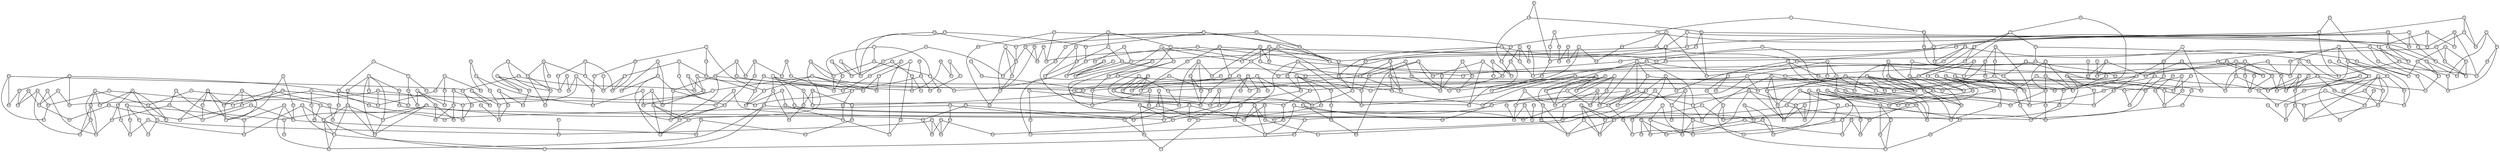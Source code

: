 graph G { 
 size = "100,100"; 
node [shape=circle, fixedsize=true, fontsize=5, height=.15];
0[ pos = "0.8,3.7" ]
1[ pos = "6.2,3.7" ]
2[ pos = "7.3,2.1" ]
3[ pos = "2.8,8.5" ]
4[ pos = "7.2,5.1" ]
5[ pos = "8,4" ]
6[ pos = "9.9,9.2" ]
7[ pos = "6.2,9.8" ]
8[ pos = "2.9,1.6" ]
9[ pos = "4.7,9.8" ]
10[ pos = "8,6.2" ]
11[ pos = "3.2,9.7" ]
12[ pos = "9.1,2" ]
13[ pos = "4.2,1" ]
14[ pos = "0.3,6.1" ]
15[ pos = "9.3,6.3" ]
16[ pos = "9.9,0.7" ]
17[ pos = "5.3,2.4" ]
18[ pos = "2.8,3.3" ]
19[ pos = "0.9,5.2" ]
20[ pos = "8.4,4.1" ]
21[ pos = "9.2,8.4" ]
22[ pos = "3.3,5.4" ]
23[ pos = "8.2,1.5" ]
24[ pos = "2.2,8.1" ]
25[ pos = "1.3,0.2" ]
26[ pos = "9.5,4.6" ]
27[ pos = "5.1,8.6" ]
28[ pos = "1.8,9.3" ]
29[ pos = "4.9,7.3" ]
30[ pos = "0.7,9.4" ]
31[ pos = "3.6,5.8" ]
32[ pos = "0.1,4.1" ]
33[ pos = "8.2,8.1" ]
34[ pos = "7.5,4.3" ]
35[ pos = "3.3,5.9" ]
36[ pos = "8.5,7.8" ]
37[ pos = "9.5,7" ]
38[ pos = "8.4,7.7" ]
39[ pos = "8.5,0.7" ]
40[ pos = "5.8,9.9" ]
41[ pos = "0.9,5.4" ]
42[ pos = "9.7,1.3" ]
43[ pos = "9.2,1.5" ]
44[ pos = "5.8,4.1" ]
45[ pos = "8.8,1.7" ]
46[ pos = "3.5,7.6" ]
47[ pos = "7.5,8.8" ]
48[ pos = "1.8,0.9" ]
49[ pos = "2.1,4.5" ]
50[ pos = "0.5,5.5" ]
51[ pos = "0.4,4.2" ]
52[ pos = "8.5,0" ]
53[ pos = "1.2,6.9" ]
54[ pos = "2.9,5" ]
55[ pos = "7.6,8.8" ]
56[ pos = "0.1,3.8" ]
57[ pos = "9.4,9.8" ]
58[ pos = "5.1,8.6" ]
59[ pos = "1.3,0.9" ]
60[ pos = "8,5.3" ]
61[ pos = "7.9,6.7" ]
62[ pos = "2.9,5.4" ]
63[ pos = "5.6,9.9" ]
64[ pos = "1.6,7.7" ]
65[ pos = "4.4,2.1" ]
66[ pos = "8.4,0.1" ]
67[ pos = "6.3,6.9" ]
68[ pos = "5.3,7.5" ]
69[ pos = "9.1,8.2" ]
70[ pos = "7.7,6.7" ]
71[ pos = "2.2,7.8" ]
72[ pos = "0.5,6.8" ]
73[ pos = "7.6,5.6" ]
74[ pos = "5.5,4.1" ]
75[ pos = "1.8,8.7" ]
76[ pos = "9.4,9.7" ]
77[ pos = "5.4,7.6" ]
78[ pos = "0.3,6.2" ]
79[ pos = "2.7,1.9" ]
80[ pos = "4,7.2" ]
81[ pos = "4,7.6" ]
82[ pos = "2.5,0.3" ]
83[ pos = "9.8,7.8" ]
84[ pos = "3.1,8.9" ]
85[ pos = "1.2,0.8" ]
86[ pos = "0.8,8.7" ]
87[ pos = "3.9,1.4" ]
88[ pos = "5.5,1.5" ]
89[ pos = "2.2,6.2" ]
90[ pos = "0.9,4" ]
91[ pos = "4.9,5.5" ]
92[ pos = "8.9,0.4" ]
93[ pos = "8.3,4.5" ]
94[ pos = "6.6,1.1" ]
95[ pos = "6.4,5.8" ]
96[ pos = "3.5,5.7" ]
97[ pos = "8.7,6" ]
98[ pos = "1.2,3.7" ]
99[ pos = "9,9.5" ]
100[ pos = "7.8,5.4" ]
101[ pos = "5.6,8.6" ]
102[ pos = "4.1,9.5" ]
103[ pos = "0,4.9" ]
104[ pos = "6.2,2.3" ]
105[ pos = "1.1,7.1" ]
106[ pos = "1.5,6.1" ]
107[ pos = "7.9,5.7" ]
108[ pos = "1.7,6.2" ]
109[ pos = "0.2,3.5" ]
110[ pos = "7.3,1.8" ]
111[ pos = "9.4,0.8" ]
112[ pos = "2.7,3.3" ]
113[ pos = "2,4" ]
114[ pos = "7,6.2" ]
115[ pos = "3.5,0" ]
116[ pos = "1.7,4.3" ]
117[ pos = "8.6,1" ]
118[ pos = "3.8,8.7" ]
119[ pos = "5.9,5.3" ]
120[ pos = "6.2,7.1" ]
121[ pos = "7.6,7.7" ]
122[ pos = "8.4,5.5" ]
123[ pos = "3.4,5.3" ]
124[ pos = "1.8,8.8" ]
125[ pos = "8.8,4.3" ]
126[ pos = "5.9,3.4" ]
127[ pos = "5.2,8.6" ]
128[ pos = "1.9,2.4" ]
129[ pos = "2.6,8.9" ]
130[ pos = "3.9,1.4" ]
131[ pos = "8.9,0.8" ]
132[ pos = "0.9,2.8" ]
133[ pos = "1.8,4.8" ]
134[ pos = "1.5,3" ]
135[ pos = "5.3,7.7" ]
136[ pos = "5.3,2.9" ]
137[ pos = "0.6,8.9" ]
138[ pos = "8.5,9.3" ]
139[ pos = "4.2,0.3" ]
140[ pos = "8.1,3" ]
141[ pos = "4.6,9.2" ]
142[ pos = "1.7,5" ]
143[ pos = "7.9,3.6" ]
144[ pos = "2.7,5.7" ]
145[ pos = "7.8,6.6" ]
146[ pos = "7.1,6.7" ]
147[ pos = "2.6,8.1" ]
148[ pos = "9.5,4.4" ]
149[ pos = "8.1,6.2" ]
150[ pos = "2.6,3.4" ]
151[ pos = "9.1,7.9" ]
152[ pos = "1.5,9.8" ]
153[ pos = "6.8,0" ]
154[ pos = "9.1,1" ]
155[ pos = "5.5,2.4" ]
156[ pos = "9.3,5.4" ]
157[ pos = "1.7,1" ]
158[ pos = "5.6,9.6" ]
159[ pos = "4.6,3.5" ]
160[ pos = "5.3,2.4" ]
161[ pos = "5.3,7.7" ]
162[ pos = "4.4,7.9" ]
163[ pos = "1,9.1" ]
164[ pos = "7.6,4.3" ]
165[ pos = "0.6,0.2" ]
166[ pos = "2.9,9.7" ]
167[ pos = "3.4,4.4" ]
168[ pos = "9.5,0.2" ]
169[ pos = "4.5,8.6" ]
170[ pos = "6.5,5.2" ]
171[ pos = "1.1,1" ]
172[ pos = "0.6,2.8" ]
173[ pos = "7.2,1.5" ]
174[ pos = "7.6,7" ]
175[ pos = "5,2.9" ]
176[ pos = "4.7,0.4" ]
177[ pos = "5.8,9.1" ]
178[ pos = "8.3,6.8" ]
179[ pos = "3.4,5.9" ]
180[ pos = "6.3,4" ]
181[ pos = "6.2,9.2" ]
182[ pos = "3.8,4.8" ]
183[ pos = "3.7,8.5" ]
184[ pos = "0.2,3.4" ]
185[ pos = "7.2,6.7" ]
186[ pos = "8.6,3.5" ]
187[ pos = "2.9,4.5" ]
188[ pos = "1.5,0.1" ]
189[ pos = "6,9.1" ]
190[ pos = "7.2,1" ]
191[ pos = "7.2,1.9" ]
192[ pos = "6.6,8.3" ]
193[ pos = "6.2,5" ]
194[ pos = "0.3,4.8" ]
195[ pos = "0.9,6.7" ]
196[ pos = "8.9,2.3" ]
197[ pos = "5.9,7.9" ]
198[ pos = "2.3,4.8" ]
199[ pos = "6.4,2.6" ]
200[ pos = "8.2,8.8" ]
201[ pos = "9.3,2.1" ]
202[ pos = "7.5,7.5" ]
203[ pos = "1.8,9" ]
204[ pos = "2.8,3" ]
205[ pos = "3.3,0" ]
206[ pos = "9.2,0.6" ]
207[ pos = "7.1,5.9" ]
208[ pos = "4.1,8.5" ]
209[ pos = "0.9,4.4" ]
210[ pos = "3.4,7" ]
211[ pos = "1.1,7.5" ]
212[ pos = "4.6,2.3" ]
213[ pos = "0.6,6.9" ]
214[ pos = "7.1,7" ]
215[ pos = "9.5,0.6" ]
216[ pos = "1.1,4.1" ]
217[ pos = "7.9,8.6" ]
218[ pos = "1.6,4.9" ]
219[ pos = "2.9,9.6" ]
220[ pos = "7.9,6.2" ]
221[ pos = "9.7,7.1" ]
222[ pos = "2,2" ]
223[ pos = "3,6.1" ]
224[ pos = "0.6,9.1" ]
225[ pos = "0.6,9.2" ]
226[ pos = "1.4,6.9" ]
227[ pos = "6.7,6" ]
228[ pos = "9.2,7.3" ]
229[ pos = "8.1,1.6" ]
230[ pos = "9.5,7.7" ]
231[ pos = "2.2,5.8" ]
232[ pos = "7,5.3" ]
233[ pos = "9.7,3.8" ]
234[ pos = "0.2,2.6" ]
235[ pos = "3.4,8.1" ]
236[ pos = "4,8.3" ]
237[ pos = "0.4,6.1" ]
238[ pos = "0.4,8.7" ]
239[ pos = "7.4,6.2" ]
240[ pos = "7.8,3.2" ]
241[ pos = "0.6,9.2" ]
242[ pos = "0.2,7.3" ]
243[ pos = "0.4,4.6" ]
244[ pos = "9.8,8.6" ]
245[ pos = "6.2,9.3" ]
246[ pos = "1.5,3.6" ]
247[ pos = "0.4,8.5" ]
248[ pos = "8.9,0.1" ]
249[ pos = "2.3,9.1" ]
250[ pos = "2.7,5.7" ]
251[ pos = "2.4,6.7" ]
252[ pos = "9.3,2.9" ]
253[ pos = "8,4.9" ]
254[ pos = "1.6,5.5" ]
255[ pos = "1.1,4.6" ]
256[ pos = "8.7,1.7" ]
257[ pos = "9.1,4.1" ]
258[ pos = "4.2,9.5" ]
259[ pos = "8.8,4" ]
260[ pos = "8.1,5" ]
261[ pos = "8.5,4.8" ]
262[ pos = "8.7,8.9" ]
263[ pos = "3.3,7.6" ]
264[ pos = "4.2,0.8" ]
265[ pos = "2,6.9" ]
266[ pos = "1.8,4.4" ]
267[ pos = "8.9,1.1" ]
268[ pos = "2.5,6.9" ]
269[ pos = "6,4.1" ]
270[ pos = "7.6,2.3" ]
271[ pos = "4,6.4" ]
272[ pos = "4,3.1" ]
273[ pos = "0.5,3.4" ]
274[ pos = "2.6,9.3" ]
275[ pos = "7.4,6" ]
276[ pos = "9.6,1.1" ]
277[ pos = "0.8,8.3" ]
278[ pos = "5.3,9.4" ]
279[ pos = "1.1,9.5" ]
280[ pos = "0.2,3.1" ]
281[ pos = "1.7,2" ]
282[ pos = "2.8,5.8" ]
283[ pos = "3.1,5.3" ]
284[ pos = "2.7,9.1" ]
285[ pos = "4.7,0.4" ]
286[ pos = "1.4,8.7" ]
287[ pos = "2,0.6" ]
288[ pos = "1.8,7.7" ]
289[ pos = "4,9.6" ]
290[ pos = "2.3,6.6" ]
291[ pos = "0.8,1.9" ]
292[ pos = "3,1.7" ]
293[ pos = "0.2,3.5" ]
294[ pos = "6.3,6.5" ]
295[ pos = "3,6.5" ]
296[ pos = "9.7,9.9" ]
297[ pos = "8.6,2.5" ]
298[ pos = "5.7,1.7" ]
299[ pos = "3,3.7" ]
300[ pos = "6.1,7.7" ]
301[ pos = "9.3,2.7" ]
302[ pos = "1.6,1.3" ]
303[ pos = "3.4,8.6" ]
304[ pos = "4.2,2.6" ]
305[ pos = "8.3,6.5" ]
306[ pos = "4.5,4.3" ]
307[ pos = "8.4,7.5" ]
308[ pos = "1.2,3.8" ]
309[ pos = "1,7.5" ]
310[ pos = "0.4,9.2" ]
311[ pos = "4.1,5.3" ]
312[ pos = "4.4,2.7" ]
313[ pos = "3,0.1" ]
314[ pos = "9.6,6" ]
315[ pos = "9,0.9" ]
316[ pos = "3.8,8.3" ]
317[ pos = "3.7,0.6" ]
318[ pos = "4.8,2.3" ]
319[ pos = "9.3,9.1" ]
320[ pos = "4.9,2.8" ]
321[ pos = "0.8,4.6" ]
322[ pos = "7.1,9.3" ]
323[ pos = "2.1,8.4" ]
324[ pos = "8.3,8.3" ]
325[ pos = "5.9,8.7" ]
326[ pos = "7.6,5.2" ]
327[ pos = "4,2" ]
328[ pos = "3.1,7" ]
329[ pos = "7.3,2.8" ]
330[ pos = "8.3,1.6" ]
331[ pos = "3.7,7.3" ]
332[ pos = "9.9,2.6" ]
333[ pos = "7.9,0" ]
334[ pos = "4.9,7.2" ]
335[ pos = "4.3,5.1" ]
336[ pos = "5.2,5.1" ]
337[ pos = "9.7,2.4" ]
338[ pos = "9.6,7.1" ]
339[ pos = "6,8" ]
340[ pos = "5.4,7.1" ]
341[ pos = "6.7,8.2" ]
342[ pos = "2.4,6" ]
343[ pos = "5.4,0.7" ]
344[ pos = "8.2,8" ]
345[ pos = "3.5,1.7" ]
346[ pos = "9.6,2.5" ]
347[ pos = "9,4.7" ]
348[ pos = "0.3,7" ]
349[ pos = "4.7,0.5" ]
350[ pos = "9.4,4.2" ]
351[ pos = "5.6,4.7" ]
352[ pos = "9.4,0.5" ]
353[ pos = "2.3,9" ]
354[ pos = "2.8,3.5" ]
355[ pos = "7,8.3" ]
356[ pos = "0.6,9" ]
357[ pos = "6.5,8.2" ]
358[ pos = "0.2,7.2" ]
359[ pos = "9,3.6" ]
360[ pos = "5.2,7.7" ]
361[ pos = "5.4,4.8" ]
362[ pos = "5.4,4.4" ]
363[ pos = "9.5,5.8" ]
364[ pos = "6.6,9.5" ]
365[ pos = "6.3,1.3" ]
366[ pos = "3.7,7.1" ]
367[ pos = "6,8.3" ]
368[ pos = "2.8,3.5" ]
369[ pos = "7.4,5.7" ]
370[ pos = "2.2,9.6" ]
371[ pos = "9.2,8" ]
372[ pos = "3.8,5.7" ]
373[ pos = "1.5,9.2" ]
374[ pos = "8.1,5.7" ]
375[ pos = "2.9,3.3" ]
376[ pos = "3.4,3.5" ]
377[ pos = "8.1,4.1" ]
378[ pos = "7.9,2.9" ]
379[ pos = "9.9,9.8" ]
380[ pos = "7.6,1.4" ]
381[ pos = "1.1,1.3" ]
382[ pos = "3.7,2.3" ]
383[ pos = "4.9,1.7" ]
384[ pos = "1,2.3" ]
385[ pos = "7.4,3.2" ]
386[ pos = "7.1,6.6" ]
387[ pos = "1.2,1" ]
388[ pos = "7.6,2.7" ]
389[ pos = "5.4,5.7" ]
390[ pos = "8.4,8.3" ]
391[ pos = "4.3,7.1" ]
392[ pos = "1.8,2.4" ]
393[ pos = "1.2,5" ]
394[ pos = "0.5,6.3" ]
395[ pos = "0,8.1" ]
396[ pos = "2.9,1.1" ]
397[ pos = "4.7,6.6" ]
398[ pos = "3.4,9.6" ]
399[ pos = "8.3,4.4" ]
400[ pos = "7.1,1" ]
401[ pos = "2.8,4.2" ]
402[ pos = "2.8,4" ]
403[ pos = "0.4,5.6" ]
404[ pos = "2,5.9" ]
405[ pos = "6.6,5.6" ]
406[ pos = "9.4,0.9" ]
407[ pos = "2.7,6.5" ]
408[ pos = "8.5,3.9" ]
409[ pos = "6.7,9.1" ]
410[ pos = "5.4,6.7" ]
411[ pos = "2.4,8.3" ]
412[ pos = "7.8,7.1" ]
413[ pos = "0.1,6.4" ]
414[ pos = "1.9,3.7" ]
415[ pos = "0.8,9" ]
416[ pos = "9.9,8.8" ]
417[ pos = "8.5,2.7" ]
418[ pos = "2.8,8.9" ]
419[ pos = "3.6,0" ]
420[ pos = "0,0.2" ]
421[ pos = "5.7,9.5" ]
422[ pos = "1.1,8.4" ]
423[ pos = "6,9.6" ]
424[ pos = "7.6,2.7" ]
425[ pos = "3.9,8.2" ]
426[ pos = "4.6,6.4" ]
427[ pos = "6.6,2.4" ]
428[ pos = "8.7,1.9" ]
429[ pos = "8.8,0.7" ]
430[ pos = "5.6,4.8" ]
431[ pos = "9.7,5.5" ]
432[ pos = "8.8,8.2" ]
433[ pos = "3.5,1.6" ]
434[ pos = "2.4,7.1" ]
435[ pos = "1.7,2.4" ]
436[ pos = "7.3,2.6" ]
437[ pos = "7.1,8.4" ]
438[ pos = "1,8.3" ]
439[ pos = "3.2,3.8" ]
440[ pos = "6.2,7.2" ]
441[ pos = "2.1,0.8" ]
442[ pos = "3.6,3.9" ]
443[ pos = "8.4,2.3" ]
444[ pos = "5.8,2.4" ]
445[ pos = "8.2,1.5" ]
446[ pos = "7.2,8" ]
447[ pos = "2.2,6" ]
448[ pos = "1.4,5.7" ]
449[ pos = "2.9,9" ]
450[ pos = "8,9.8" ]
451[ pos = "1.5,5.3" ]
452[ pos = "7.6,3.8" ]
453[ pos = "8.9,8.6" ]
454[ pos = "2.2,2.2" ]
455[ pos = "7.7,8.4" ]
456[ pos = "4.6,5" ]
457[ pos = "4.5,3.4" ]
458[ pos = "8.9,2.9" ]
459[ pos = "0.9,4.7" ]
460[ pos = "5.4,9.2" ]
461[ pos = "1.4,7.8" ]
462[ pos = "2.4,8.9" ]
463[ pos = "9.1,3.8" ]
464[ pos = "4.6,2" ]
465[ pos = "2.9,2.7" ]
466[ pos = "7,9.6" ]
467[ pos = "3.2,4.6" ]
468[ pos = "3.4,2.2" ]
469[ pos = "8.4,0.8" ]
470[ pos = "9.6,1.3" ]
471[ pos = "9.3,9.4" ]
472[ pos = "6.3,3.8" ]
473[ pos = "2.8,5.2" ]
474[ pos = "1.9,3.7" ]
475[ pos = "5.2,7.3" ]
476[ pos = "2.9,1.8" ]
477[ pos = "5.2,0.5" ]
478[ pos = "0.7,4.3" ]
479[ pos = "4.4,0.6" ]
480[ pos = "1.5,2.5" ]
481[ pos = "8.5,8.5" ]
482[ pos = "2.1,1.7" ]
483[ pos = "8.3,0.7" ]
484[ pos = "9.1,1.9" ]
485[ pos = "1.6,3.9" ]
486[ pos = "3.3,6.1" ]
487[ pos = "3.3,9.6" ]
488[ pos = "5.1,1.3" ]
489[ pos = "0.1,7" ]
490[ pos = "5.1,0.5" ]
491[ pos = "4.4,3.2" ]
492[ pos = "2.3,9.6" ]
493[ pos = "3.8,8.3" ]
494[ pos = "9.1,3.4" ]
495[ pos = "8.9,0.6" ]
496[ pos = "5.9,2.6" ]
497[ pos = "4.3,3.2" ]
498[ pos = "9.5,2.6" ]
499[ pos = "3.9,8.7" ]
500[ pos = "4.5,0.7" ]
501[ pos = "7.8,3" ]
502[ pos = "6.8,1.2" ]
503[ pos = "2.7,7.1" ]
504[ pos = "2.5,8" ]
505[ pos = "4.2,2.8" ]
506[ pos = "8.5,8.6" ]
507[ pos = "1.3,0.8" ]
508[ pos = "3.4,5.1" ]
509[ pos = "4.3,2.5" ]
510[ pos = "8.5,8.4" ]
511[ pos = "3.1,9.6" ]
512[ pos = "1,2.6" ]
513[ pos = "2.8,0.6" ]
514[ pos = "5.2,1.9" ]
515[ pos = "4.5,4.9" ]
516[ pos = "7.9,7.5" ]
517[ pos = "8,9.9" ]
518[ pos = "8.7,5.9" ]
519[ pos = "7.1,6.5" ]
520[ pos = "3.9,1.3" ]
521[ pos = "4.5,2.4" ]
522[ pos = "5.1,5.8" ]
523[ pos = "8.4,8.5" ]
524[ pos = "6.1,8" ]
525[ pos = "6.2,9.8" ]
526[ pos = "6.4,9.3" ]
527[ pos = "9.4,7.5" ]
528[ pos = "7.1,7.4" ]
529[ pos = "3.3,2.3" ]
530[ pos = "4.6,3" ]
531[ pos = "2.4,2.5" ]
532[ pos = "0.5,5.6" ]
533[ pos = "2.4,4.5" ]
534[ pos = "1.5,9.5" ]
535[ pos = "6.2,0.6" ]
536[ pos = "0.8,0.7" ]
537[ pos = "3,1.1" ]
538[ pos = "1.8,6.7" ]
539[ pos = "9.6,7.9" ]
540[ pos = "4.7,5.8" ]
541[ pos = "7.8,1.1" ]
542[ pos = "0.3,7.2" ]
543[ pos = "3.8,7.4" ]
544[ pos = "9.9,2.3" ]
545[ pos = "4.9,4.5" ]
546[ pos = "0.5,2.6" ]
547[ pos = "7,1.1" ]
548[ pos = "8.2,4.6" ]
549[ pos = "0.8,9.8" ]
550[ pos = "4.2,7" ]
551[ pos = "0.4,0.2" ]
552[ pos = "2.9,8.7" ]
553[ pos = "1.4,4.7" ]
554[ pos = "0.6,6.2" ]
555[ pos = "2.7,0.5" ]
556[ pos = "2.1,0.5" ]
557[ pos = "6.8,7.6" ]
558[ pos = "2.9,0.7" ]
559[ pos = "0.3,2.8" ]
560[ pos = "8.2,0.4" ]
561[ pos = "7.3,8.8" ]
562[ pos = "3,9.5" ]
563[ pos = "5.1,1.3" ]
564[ pos = "4.2,5.9" ]
565[ pos = "6.3,8.4" ]
566[ pos = "2.9,1.9" ]
567[ pos = "3.8,5.8" ]
568[ pos = "5.8,5.2" ]
569[ pos = "0.6,6.4" ]
570[ pos = "1.5,3.3" ]
571[ pos = "6.9,8.8" ]
572[ pos = "9,3.8" ]
573[ pos = "1.6,1.9" ]
574[ pos = "9.7,7.1" ]
575[ pos = "4.8,3.1" ]
576[ pos = "7.6,7.3" ]
577[ pos = "1.9,0.6" ]
578[ pos = "6.9,7" ]
579[ pos = "1.9,1.1" ]
580[ pos = "8.1,8.2" ]
581[ pos = "4.7,1" ]
582[ pos = "0.2,8.5" ]
583[ pos = "2.1,6" ]
584[ pos = "9,7.9" ]
585[ pos = "7.7,5.7" ]
586[ pos = "1.2,4.6" ]
587[ pos = "9.7,5.4" ]
588[ pos = "3.6,1.3" ]
589[ pos = "7.3,8.5" ]
590[ pos = "8.5,7.3" ]
591[ pos = "1.7,6.1" ]
592[ pos = "4.7,3.6" ]
593[ pos = "1.9,1.6" ]
594[ pos = "5.9,3.9" ]
595[ pos = "2.7,4" ]
596[ pos = "7.3,7.4" ]
597[ pos = "0.3,7.5" ]
598[ pos = "1.1,2.4" ]
599[ pos = "8.8,0.1" ]
600[ pos = "0.3,1.7" ]
601[ pos = "5.8,6.7" ]
602[ pos = "6.3,5.5" ]
603[ pos = "2.1,5.2" ]
604[ pos = "6.9,4.6" ]
605[ pos = "3.7,0.6" ]
606[ pos = "2,0.6" ]
607[ pos = "1.9,1.9" ]
608[ pos = "4.3,3.8" ]
609[ pos = "3.5,5.4" ]
610[ pos = "2.9,1.4" ]
611[ pos = "4.6,0.3" ]
612[ pos = "4,4.9" ]
613[ pos = "3,5.1" ]
614[ pos = "2.5,7" ]
615[ pos = "5.3,2.8" ]
616[ pos = "8.7,1.1" ]
617[ pos = "4.7,0.3" ]
618[ pos = "6.7,2" ]
619[ pos = "5.5,8.8" ]
620[ pos = "1.9,4.4" ]
621[ pos = "4.6,9.1" ]
622[ pos = "5.1,6.5" ]
623[ pos = "1,4.6" ]
624[ pos = "5.5,4.5" ]
625[ pos = "5.2,8.5" ]
626[ pos = "5.9,9.8" ]
627[ pos = "4,9.9" ]
628[ pos = "4.8,2.2" ]
629[ pos = "0.2,2.5" ]
630[ pos = "9.3,5.5" ]
631[ pos = "0.6,8" ]
632[ pos = "6.7,5.3" ]
633[ pos = "3.5,8.6" ]
634[ pos = "2.6,4.2" ]
635[ pos = "7.4,4.5" ]
636[ pos = "8.7,7.2" ]
637[ pos = "3.6,9" ]
638[ pos = "3.7,4.6" ]
639[ pos = "3.6,4.4" ]
640[ pos = "4.3,8.8" ]
641[ pos = "8.1,5.4" ]
642[ pos = "8.6,2.1" ]
643[ pos = "0.5,8.6" ]
644[ pos = "4.4,0.7" ]
645[ pos = "1.2,8.9" ]
646[ pos = "6.3,1.8" ]
647[ pos = "6.9,8.2" ]
648[ pos = "2.3,5.7" ]
649[ pos = "2,0.1" ]
650[ pos = "9.9,9.4" ]
651[ pos = "4.6,8.6" ]
652[ pos = "1.8,3.4" ]
653[ pos = "7.6,5.5" ]
654[ pos = "3.2,6.4" ]
655[ pos = "5.1,7.5" ]
656[ pos = "0.4,3.3" ]
657[ pos = "2.9,4.3" ]
658[ pos = "5.4,3.4" ]
659[ pos = "8.1,5" ]
660[ pos = "4.2,4.5" ]
661[ pos = "3.9,5.7" ]
662[ pos = "6.3,6.1" ]
663[ pos = "3.9,3.9" ]
664[ pos = "1.8,5.9" ]
665[ pos = "4,1.7" ]
666[ pos = "0.5,3.9" ]
667[ pos = "5.6,2.3" ]
668[ pos = "7.3,8.4" ]
669[ pos = "3,0.6" ]
670[ pos = "0.1,8.1" ]
671[ pos = "3.3,0.5" ]
672[ pos = "6.6,6.3" ]
673[ pos = "4.8,2.1" ]
674[ pos = "4.9,8.2" ]
675[ pos = "2.3,4.3" ]
676[ pos = "2.7,6.3" ]
677[ pos = "0,4.3" ]
678[ pos = "7.6,9.1" ]
679[ pos = "8.2,9.4" ]
680[ pos = "0.2,7.4" ]
681[ pos = "6.3,5.9" ]
682[ pos = "1.3,7.1" ]
683[ pos = "3.4,3.9" ]
684[ pos = "0.8,1.6" ]
685[ pos = "9.7,0.9" ]
686[ pos = "5,3" ]
687[ pos = "1.4,1.6" ]
688[ pos = "4.5,1.5" ]
689[ pos = "3.7,9.5" ]
690[ pos = "4.9,1.3" ]
691[ pos = "3.8,7.6" ]
692[ pos = "7.6,3.9" ]
693[ pos = "1.9,0.4" ]
694[ pos = "8.2,5.3" ]
695[ pos = "5,8.5" ]
696[ pos = "2.8,6.5" ]
697[ pos = "9.6,9.3" ]
698[ pos = "3.7,3.1" ]
699[ pos = "3.2,4.5" ]
700[ pos = "4.7,2.9" ]
701[ pos = "5.4,9.7" ]
702[ pos = "1.2,2" ]
703[ pos = "1.4,5.7" ]
704[ pos = "8.7,0.3" ]
705[ pos = "5.2,8.8" ]
706[ pos = "6.8,9.1" ]
707[ pos = "6.5,9.6" ]
708[ pos = "8.2,8.4" ]
709[ pos = "0,1.6" ]
710[ pos = "9,5" ]
711[ pos = "5.3,1.8" ]
712[ pos = "1.6,5" ]
713[ pos = "1.1,0.5" ]
714[ pos = "8.1,9.6" ]
715[ pos = "5,8" ]
716[ pos = "7.7,5.6" ]
717[ pos = "3,8.9" ]
718[ pos = "2.8,4.4" ]
719[ pos = "4.7,6.8" ]
720[ pos = "9.9,9.9" ]
721[ pos = "5.6,6.8" ]
722[ pos = "4.2,2.1" ]
723[ pos = "6.4,7.6" ]
724[ pos = "5.8,6.5" ]
725[ pos = "4.5,4.8" ]
726[ pos = "6.7,9.8" ]
727[ pos = "1.8,3.5" ]
728[ pos = "4.8,8.1" ]
729[ pos = "4,8.1" ]
730[ pos = "7.7,4.2" ]
731[ pos = "6.2,5.5" ]
732[ pos = "9.8,9.2" ]
733[ pos = "4.4,7.9" ]
734[ pos = "8.8,4.3" ]
735[ pos = "4.7,8.7" ]
736[ pos = "9.5,5.5" ]
737[ pos = "0.7,8.9" ]
738[ pos = "2.9,2.4" ]
739[ pos = "6.6,8.7" ]
740[ pos = "4.1,1.1" ]
741[ pos = "8.7,0.8" ]
742[ pos = "0.9,0.5" ]
743[ pos = "4.4,1" ]
744[ pos = "8.6,3.6" ]
745[ pos = "9.1,1.6" ]
746[ pos = "7.9,5.3" ]
747[ pos = "7.1,2.9" ]
748[ pos = "4.5,6.7" ]
749[ pos = "0.8,8.5" ]
0--90;
0--98;
0--273;
0--666;
1--126;
1--472;
1--594;
2--191;
2--270;
3--147;
3--552;
4--232;
4--326;
4--604;
5--143;
5--377;
5--730;
6--416;
6--650;
6--732;
7--423;
7--525;
7--707;
8--292;
8--610;
9--258;
9--701;
10--149;
10--220;
11--487;
11--511;
12--196;
12--201;
12--484;
13--264;
13--740;
13--743;
14--78;
14--237;
15--37;
15--97;
15--314;
16--685;
17--155;
17--160;
17--318;
17--514;
17--615;
18--112;
18--204;
18--354;
18--368;
18--375;
19--41;
19--393;
20--377;
20--399;
20--408;
21--69;
21--244;
21--453;
22--123;
22--283;
23--229;
23--330;
23--445;
23--541;
24--71;
24--323;
24--411;
24--504;
25--188;
25--713;
26--148;
26--347;
27--58;
27--127;
27--695;
28--203;
28--370;
28--373;
29--334;
29--655;
30--225;
30--241;
30--279;
30--549;
31--96;
31--179;
31--567;
32--51;
32--56;
32--677;
33--324;
33--344;
33--580;
34--164;
34--635;
35--179;
35--486;
36--38;
36--344;
36--432;
37--228;
37--338;
38--307;
38--344;
39--469;
39--741;
40--63;
40--626;
41--50;
41--448;
41--703;
42--470;
43--267;
43--470;
43--745;
44--74;
44--269;
44--594;
45--256;
45--745;
46--235;
46--263;
46--691;
47--55;
47--561;
48--157;
48--441;
49--620;
49--675;
50--532;
51--243;
51--478;
51--666;
52--66;
52--599;
53--195;
53--226;
53--682;
54--187;
54--198;
54--473;
54--613;
55--217;
55--678;
56--109;
56--293;
56--666;
57--76;
57--296;
58--127;
58--695;
59--157;
59--387;
59--507;
60--641;
60--746;
61--145;
61--178;
61--412;
62--144;
62--250;
62--283;
62--473;
63--701;
64--288;
64--461;
65--212;
65--464;
65--722;
66--560;
67--120;
67--294;
67--578;
68--77;
68--655;
69--371;
69--432;
70--145;
70--174;
70--185;
71--288;
71--434;
72--213;
72--348;
72--569;
73--369;
73--653;
73--716;
74--362;
74--658;
75--124;
75--286;
75--323;
76--471;
77--135;
77--161;
77--197;
78--394;
78--413;
79--454;
79--566;
80--366;
80--543;
80--550;
81--162;
81--691;
81--733;
82--555;
82--556;
83--539;
84--303;
84--717;
85--507;
85--713;
86--737;
86--749;
87--130;
87--520;
87--665;
88--298;
88--488;
88--563;
88--711;
89--290;
89--447;
90--216;
90--478;
91--336;
91--456;
91--522;
91--540;
92--495;
92--704;
93--261;
93--399;
93--548;
94--365;
94--502;
94--535;
95--227;
95--405;
95--681;
96--609;
97--149;
97--518;
98--246;
98--308;
99--138;
99--471;
100--326;
100--716;
100--746;
101--325;
101--619;
102--258;
102--289;
103--194;
104--199;
104--444;
104--646;
105--211;
105--682;
106--448;
106--591;
106--703;
107--220;
107--374;
107--585;
108--538;
108--591;
109--184;
109--293;
110--173;
110--191;
111--206;
111--215;
111--406;
112--150;
113--414;
113--474;
113--620;
114--207;
114--227;
114--239;
114--519;
115--205;
115--419;
116--266;
116--485;
116--553;
117--469;
117--616;
117--741;
118--183;
118--499;
118--637;
119--193;
119--389;
119--568;
119--731;
120--440;
121--202;
121--446;
121--516;
122--518;
122--694;
123--508;
123--609;
124--203;
125--259;
125--347;
125--734;
126--658;
127--625;
127--705;
128--392;
128--454;
129--418;
129--462;
130--520;
130--665;
131--315;
131--429;
132--134;
132--172;
132--512;
133--142;
133--266;
134--480;
134--570;
135--161;
135--360;
136--175;
136--615;
136--658;
137--238;
137--356;
137--737;
138--262;
138--679;
139--479;
140--186;
140--378;
140--417;
141--258;
141--621;
142--603;
142--712;
143--240;
143--452;
144--250;
144--282;
144--648;
145--220;
146--185;
146--214;
146--386;
147--411;
147--504;
148--350;
149--305;
149--374;
150--354;
150--368;
150--414;
150--474;
151--371;
151--584;
152--534;
153--535;
154--315;
154--406;
155--160;
155--667;
156--630;
156--710;
157--302;
157--579;
158--421;
158--701;
159--457;
159--592;
159--608;
160--318;
160--514;
160--615;
161--360;
162--728;
162--729;
162--733;
163--279;
163--415;
163--645;
164--730;
165--551;
165--742;
166--219;
167--639;
167--683;
167--699;
168--352;
169--640;
169--651;
170--193;
170--602;
170--632;
171--381;
171--387;
172--546;
173--380;
173--547;
174--412;
175--320;
175--686;
176--285;
176--349;
176--617;
177--189;
177--325;
177--421;
177--460;
178--305;
178--590;
180--269;
180--472;
180--604;
181--189;
181--245;
182--508;
182--612;
182--638;
183--316;
183--493;
183--633;
184--293;
184--656;
186--744;
187--699;
187--718;
188--649;
188--693;
189--325;
190--400;
191--618;
192--341;
192--357;
192--739;
194--243;
195--213;
196--297;
196--301;
196--642;
197--300;
197--339;
198--533;
198--603;
199--427;
200--217;
200--506;
200--523;
201--337;
202--576;
202--596;
203--353;
204--465;
205--313;
206--352;
206--495;
207--275;
208--236;
208--499;
208--640;
209--216;
209--321;
209--478;
210--328;
210--366;
211--309;
211--461;
212--318;
212--521;
214--528;
214--578;
215--352;
216--308;
217--455;
217--708;
218--553;
218--712;
219--274;
219--562;
220--239;
221--338;
221--574;
222--454;
222--607;
223--282;
223--486;
223--676;
224--225;
224--241;
224--356;
225--241;
225--310;
226--538;
227--672;
228--527;
228--636;
229--380;
229--445;
230--527;
230--539;
231--447;
231--648;
232--369;
232--632;
233--350;
234--559;
234--629;
235--263;
235--316;
235--493;
236--425;
237--403;
237--554;
238--643;
239--275;
240--385;
240--501;
241--310;
242--358;
242--680;
243--321;
244--416;
245--423;
245--526;
246--485;
246--570;
246--727;
247--582;
247--643;
248--599;
249--274;
249--353;
250--282;
250--648;
251--268;
251--290;
251--407;
252--301;
252--458;
252--494;
253--260;
253--548;
253--635;
253--659;
254--448;
254--451;
254--664;
254--703;
255--586;
255--623;
256--330;
256--428;
256--616;
257--350;
257--463;
259--408;
259--572;
259--734;
260--659;
260--694;
261--347;
262--319;
262--453;
262--506;
264--317;
264--605;
264--644;
265--290;
265--434;
265--538;
266--620;
267--315;
267--616;
268--614;
269--594;
270--388;
270--424;
271--564;
271--748;
272--497;
272--505;
272--698;
273--656;
274--284;
274--492;
275--369;
276--406;
276--470;
276--685;
277--438;
277--631;
277--749;
278--460;
278--701;
279--534;
280--559;
280--656;
281--435;
281--573;
281--607;
283--613;
284--449;
285--349;
285--617;
286--422;
286--645;
287--441;
287--556;
287--577;
287--606;
289--627;
289--689;
291--684;
291--702;
292--345;
292--476;
294--672;
294--724;
295--328;
295--654;
295--696;
296--720;
297--417;
297--443;
298--646;
299--354;
299--368;
299--402;
299--439;
300--723;
301--498;
302--387;
302--593;
302--687;
303--633;
304--505;
304--509;
306--545;
306--608;
306--660;
307--516;
307--590;
309--631;
311--335;
311--661;
312--505;
312--509;
312--700;
313--555;
313--671;
314--363;
316--425;
316--493;
317--605;
317--671;
318--320;
318--628;
319--471;
320--700;
321--459;
322--466;
322--678;
322--706;
323--462;
324--390;
324--708;
325--367;
327--382;
327--665;
327--722;
328--503;
329--385;
329--388;
329--424;
329--436;
329--747;
330--445;
331--366;
331--543;
332--337;
333--560;
334--719;
335--515;
335--612;
336--361;
337--346;
337--544;
338--527;
338--574;
339--367;
339--524;
340--475;
340--721;
341--647;
342--447;
342--676;
343--477;
343--488;
343--535;
343--563;
345--433;
345--468;
345--665;
346--498;
347--710;
347--734;
348--489;
348--542;
349--490;
349--500;
351--430;
351--624;
353--462;
354--368;
355--437;
355--647;
357--565;
358--489;
358--542;
359--494;
359--572;
359--744;
360--655;
360--715;
361--430;
362--545;
362--624;
363--736;
364--526;
364--707;
365--646;
367--565;
370--492;
371--539;
372--567;
372--661;
373--534;
373--645;
374--641;
376--439;
376--698;
378--501;
379--650;
379--720;
380--541;
381--684;
381--687;
382--468;
383--514;
383--673;
383--688;
383--690;
384--598;
384--702;
385--452;
386--519;
388--424;
388--501;
389--522;
390--510;
391--550;
392--435;
393--553;
394--554;
394--569;
395--670;
396--537;
396--558;
396--610;
397--426;
397--622;
397--719;
397--748;
398--487;
398--689;
400--547;
401--402;
401--634;
401--657;
402--595;
403--532;
404--583;
404--664;
405--602;
405--632;
407--676;
407--696;
408--744;
409--526;
409--706;
410--622;
410--721;
412--576;
414--474;
414--485;
414--727;
415--737;
417--458;
418--449;
420--551;
421--423;
422--438;
423--525;
423--626;
424--501;
425--493;
425--729;
426--540;
427--618;
427--747;
428--642;
429--495;
429--741;
430--568;
431--587;
431--736;
432--453;
432--510;
433--588;
434--614;
435--480;
437--571;
437--668;
438--461;
439--683;
440--723;
441--606;
442--639;
442--663;
442--683;
443--642;
444--496;
444--667;
445--541;
446--557;
446--647;
447--583;
448--703;
449--717;
450--517;
450--714;
451--712;
452--692;
454--531;
455--580;
455--668;
456--515;
457--491;
459--623;
460--619;
463--572;
464--673;
465--738;
466--726;
467--699;
468--529;
469--483;
471--697;
474--485;
474--727;
475--655;
476--566;
477--490;
479--644;
480--598;
481--506;
481--510;
481--523;
482--593;
482--607;
483--541;
483--560;
484--745;
486--654;
488--563;
488--690;
491--497;
491--530;
500--644;
502--547;
503--614;
509--521;
511--562;
512--598;
513--555;
513--558;
514--711;
515--725;
516--576;
518--630;
520--588;
520--740;
522--622;
525--707;
528--557;
528--596;
529--738;
530--700;
531--738;
533--675;
536--742;
537--588;
540--564;
543--691;
546--559;
550--748;
552--717;
553--586;
556--606;
556--693;
557--723;
558--669;
561--571;
561--589;
563--690;
564--661;
566--738;
570--652;
571--706;
571--739;
573--687;
573--702;
575--686;
575--700;
577--606;
577--693;
580--708;
581--690;
581--743;
582--670;
585--716;
589--668;
590--636;
591--664;
597--631;
597--680;
599--704;
600--629;
600--684;
600--709;
601--721;
601--724;
602--731;
603--648;
604--635;
605--671;
608--663;
611--617;
612--660;
618--646;
619--705;
621--735;
628--673;
630--736;
631--670;
634--675;
637--689;
638--639;
641--694;
649--693;
651--735;
652--727;
657--718;
659--694;
660--725;
662--672;
662--681;
665--688;
669--671;
674--695;
674--715;
674--728;
678--679;
679--714;
688--690;
688--743;
692--730;
695--735;
697--732;
707--726;
713--742;
728--733;
729--733;
}